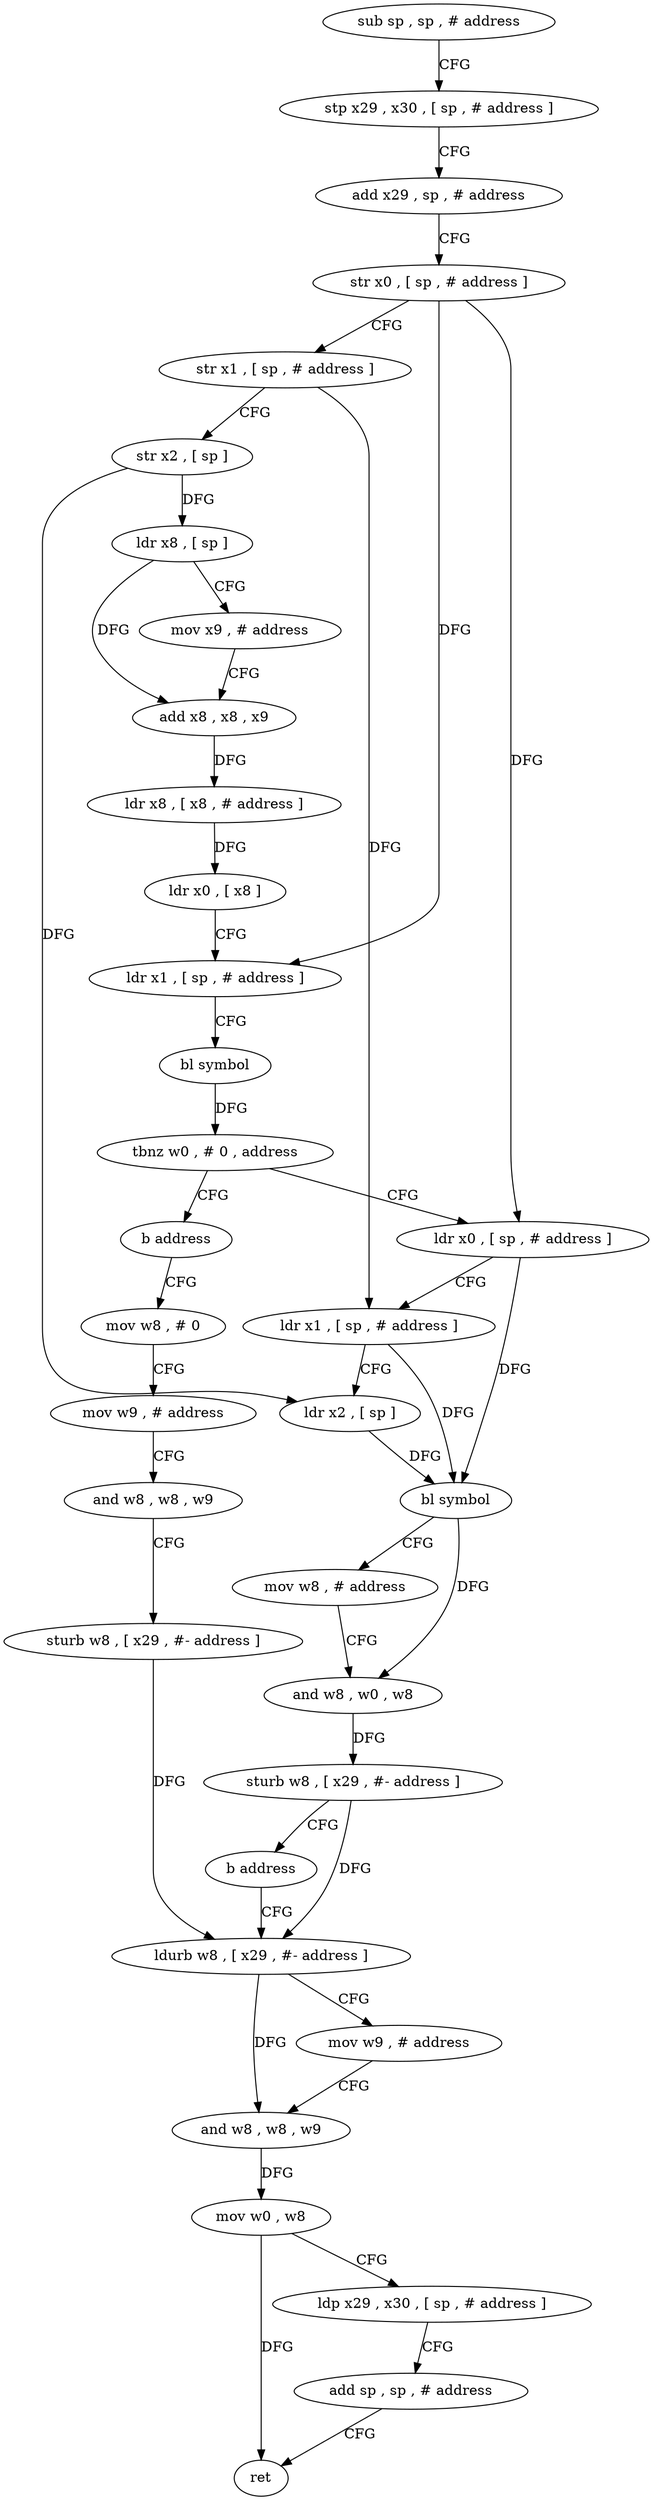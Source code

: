 digraph "func" {
"4220716" [label = "sub sp , sp , # address" ]
"4220720" [label = "stp x29 , x30 , [ sp , # address ]" ]
"4220724" [label = "add x29 , sp , # address" ]
"4220728" [label = "str x0 , [ sp , # address ]" ]
"4220732" [label = "str x1 , [ sp , # address ]" ]
"4220736" [label = "str x2 , [ sp ]" ]
"4220740" [label = "ldr x8 , [ sp ]" ]
"4220744" [label = "mov x9 , # address" ]
"4220748" [label = "add x8 , x8 , x9" ]
"4220752" [label = "ldr x8 , [ x8 , # address ]" ]
"4220756" [label = "ldr x0 , [ x8 ]" ]
"4220760" [label = "ldr x1 , [ sp , # address ]" ]
"4220764" [label = "bl symbol" ]
"4220768" [label = "tbnz w0 , # 0 , address" ]
"4220776" [label = "ldr x0 , [ sp , # address ]" ]
"4220772" [label = "b address" ]
"4220780" [label = "ldr x1 , [ sp , # address ]" ]
"4220784" [label = "ldr x2 , [ sp ]" ]
"4220788" [label = "bl symbol" ]
"4220792" [label = "mov w8 , # address" ]
"4220796" [label = "and w8 , w0 , w8" ]
"4220800" [label = "sturb w8 , [ x29 , #- address ]" ]
"4220804" [label = "b address" ]
"4220824" [label = "ldurb w8 , [ x29 , #- address ]" ]
"4220808" [label = "mov w8 , # 0" ]
"4220828" [label = "mov w9 , # address" ]
"4220832" [label = "and w8 , w8 , w9" ]
"4220836" [label = "mov w0 , w8" ]
"4220840" [label = "ldp x29 , x30 , [ sp , # address ]" ]
"4220844" [label = "add sp , sp , # address" ]
"4220848" [label = "ret" ]
"4220812" [label = "mov w9 , # address" ]
"4220816" [label = "and w8 , w8 , w9" ]
"4220820" [label = "sturb w8 , [ x29 , #- address ]" ]
"4220716" -> "4220720" [ label = "CFG" ]
"4220720" -> "4220724" [ label = "CFG" ]
"4220724" -> "4220728" [ label = "CFG" ]
"4220728" -> "4220732" [ label = "CFG" ]
"4220728" -> "4220760" [ label = "DFG" ]
"4220728" -> "4220776" [ label = "DFG" ]
"4220732" -> "4220736" [ label = "CFG" ]
"4220732" -> "4220780" [ label = "DFG" ]
"4220736" -> "4220740" [ label = "DFG" ]
"4220736" -> "4220784" [ label = "DFG" ]
"4220740" -> "4220744" [ label = "CFG" ]
"4220740" -> "4220748" [ label = "DFG" ]
"4220744" -> "4220748" [ label = "CFG" ]
"4220748" -> "4220752" [ label = "DFG" ]
"4220752" -> "4220756" [ label = "DFG" ]
"4220756" -> "4220760" [ label = "CFG" ]
"4220760" -> "4220764" [ label = "CFG" ]
"4220764" -> "4220768" [ label = "DFG" ]
"4220768" -> "4220776" [ label = "CFG" ]
"4220768" -> "4220772" [ label = "CFG" ]
"4220776" -> "4220780" [ label = "CFG" ]
"4220776" -> "4220788" [ label = "DFG" ]
"4220772" -> "4220808" [ label = "CFG" ]
"4220780" -> "4220784" [ label = "CFG" ]
"4220780" -> "4220788" [ label = "DFG" ]
"4220784" -> "4220788" [ label = "DFG" ]
"4220788" -> "4220792" [ label = "CFG" ]
"4220788" -> "4220796" [ label = "DFG" ]
"4220792" -> "4220796" [ label = "CFG" ]
"4220796" -> "4220800" [ label = "DFG" ]
"4220800" -> "4220804" [ label = "CFG" ]
"4220800" -> "4220824" [ label = "DFG" ]
"4220804" -> "4220824" [ label = "CFG" ]
"4220824" -> "4220828" [ label = "CFG" ]
"4220824" -> "4220832" [ label = "DFG" ]
"4220808" -> "4220812" [ label = "CFG" ]
"4220828" -> "4220832" [ label = "CFG" ]
"4220832" -> "4220836" [ label = "DFG" ]
"4220836" -> "4220840" [ label = "CFG" ]
"4220836" -> "4220848" [ label = "DFG" ]
"4220840" -> "4220844" [ label = "CFG" ]
"4220844" -> "4220848" [ label = "CFG" ]
"4220812" -> "4220816" [ label = "CFG" ]
"4220816" -> "4220820" [ label = "CFG" ]
"4220820" -> "4220824" [ label = "DFG" ]
}
